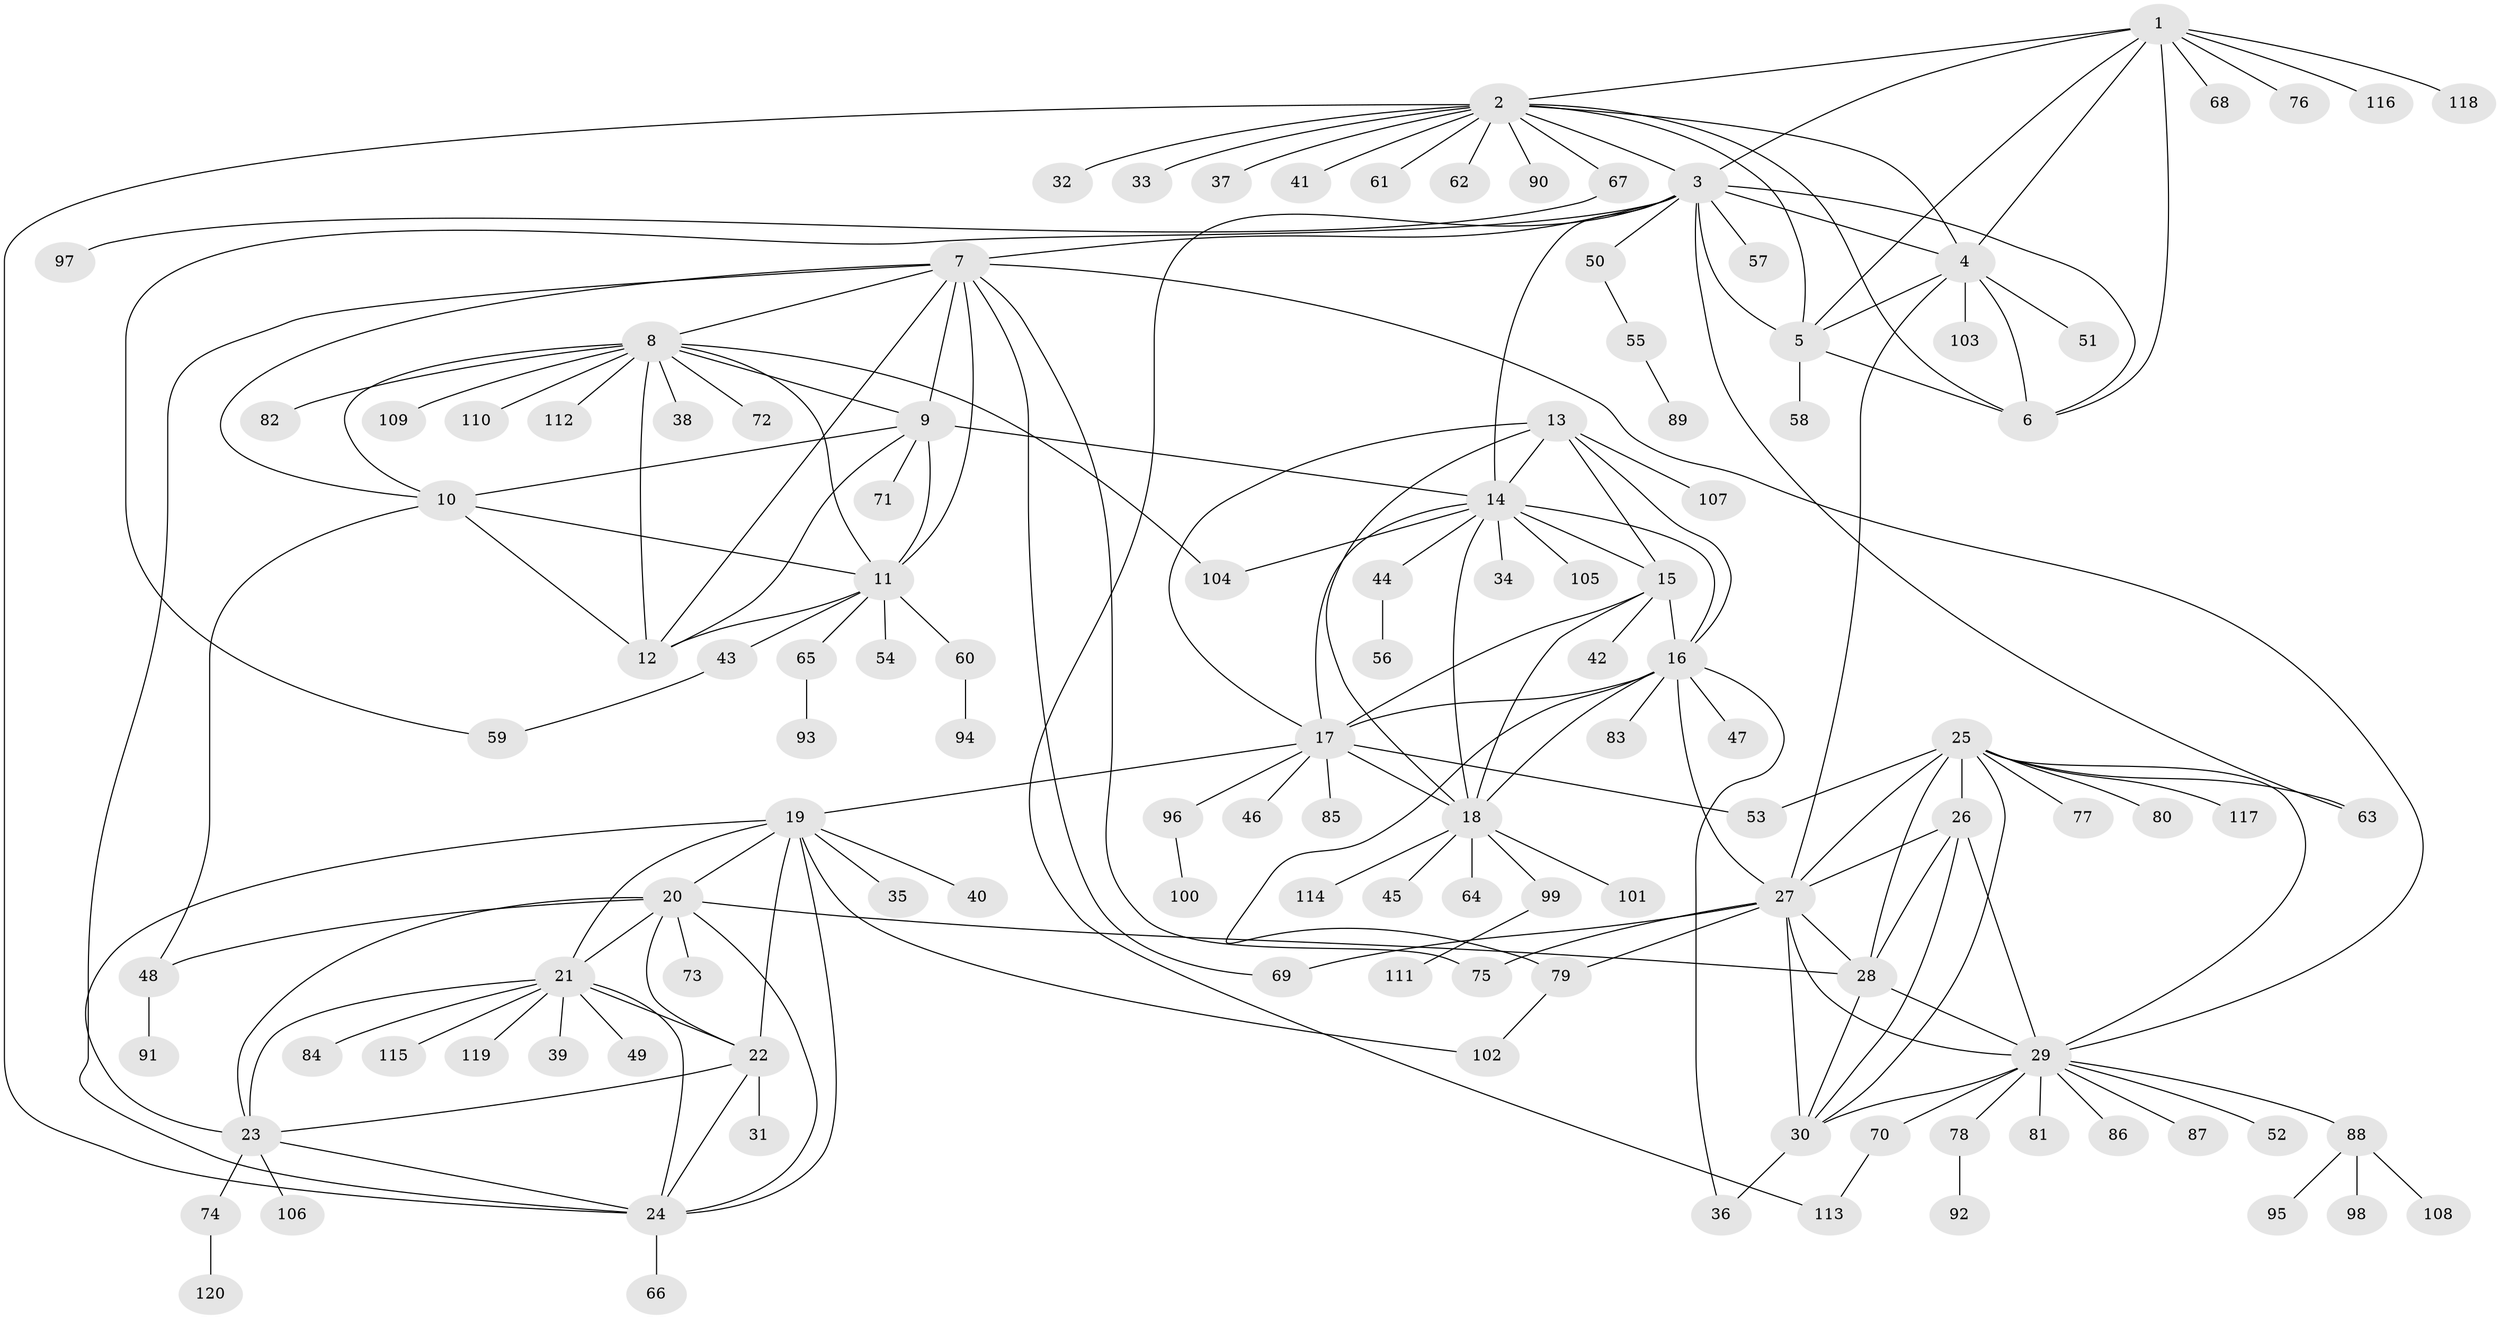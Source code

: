 // Generated by graph-tools (version 1.1) at 2025/26/03/09/25 03:26:36]
// undirected, 120 vertices, 186 edges
graph export_dot {
graph [start="1"]
  node [color=gray90,style=filled];
  1;
  2;
  3;
  4;
  5;
  6;
  7;
  8;
  9;
  10;
  11;
  12;
  13;
  14;
  15;
  16;
  17;
  18;
  19;
  20;
  21;
  22;
  23;
  24;
  25;
  26;
  27;
  28;
  29;
  30;
  31;
  32;
  33;
  34;
  35;
  36;
  37;
  38;
  39;
  40;
  41;
  42;
  43;
  44;
  45;
  46;
  47;
  48;
  49;
  50;
  51;
  52;
  53;
  54;
  55;
  56;
  57;
  58;
  59;
  60;
  61;
  62;
  63;
  64;
  65;
  66;
  67;
  68;
  69;
  70;
  71;
  72;
  73;
  74;
  75;
  76;
  77;
  78;
  79;
  80;
  81;
  82;
  83;
  84;
  85;
  86;
  87;
  88;
  89;
  90;
  91;
  92;
  93;
  94;
  95;
  96;
  97;
  98;
  99;
  100;
  101;
  102;
  103;
  104;
  105;
  106;
  107;
  108;
  109;
  110;
  111;
  112;
  113;
  114;
  115;
  116;
  117;
  118;
  119;
  120;
  1 -- 2;
  1 -- 3;
  1 -- 4;
  1 -- 5;
  1 -- 6;
  1 -- 68;
  1 -- 76;
  1 -- 116;
  1 -- 118;
  2 -- 3;
  2 -- 4;
  2 -- 5;
  2 -- 6;
  2 -- 24;
  2 -- 32;
  2 -- 33;
  2 -- 37;
  2 -- 41;
  2 -- 61;
  2 -- 62;
  2 -- 67;
  2 -- 90;
  3 -- 4;
  3 -- 5;
  3 -- 6;
  3 -- 7;
  3 -- 14;
  3 -- 50;
  3 -- 57;
  3 -- 59;
  3 -- 63;
  3 -- 113;
  4 -- 5;
  4 -- 6;
  4 -- 27;
  4 -- 51;
  4 -- 103;
  5 -- 6;
  5 -- 58;
  7 -- 8;
  7 -- 9;
  7 -- 10;
  7 -- 11;
  7 -- 12;
  7 -- 24;
  7 -- 29;
  7 -- 69;
  7 -- 75;
  8 -- 9;
  8 -- 10;
  8 -- 11;
  8 -- 12;
  8 -- 38;
  8 -- 72;
  8 -- 82;
  8 -- 104;
  8 -- 109;
  8 -- 110;
  8 -- 112;
  9 -- 10;
  9 -- 11;
  9 -- 12;
  9 -- 14;
  9 -- 71;
  10 -- 11;
  10 -- 12;
  10 -- 48;
  11 -- 12;
  11 -- 43;
  11 -- 54;
  11 -- 60;
  11 -- 65;
  13 -- 14;
  13 -- 15;
  13 -- 16;
  13 -- 17;
  13 -- 18;
  13 -- 107;
  14 -- 15;
  14 -- 16;
  14 -- 17;
  14 -- 18;
  14 -- 34;
  14 -- 44;
  14 -- 104;
  14 -- 105;
  15 -- 16;
  15 -- 17;
  15 -- 18;
  15 -- 42;
  16 -- 17;
  16 -- 18;
  16 -- 27;
  16 -- 36;
  16 -- 47;
  16 -- 79;
  16 -- 83;
  17 -- 18;
  17 -- 19;
  17 -- 46;
  17 -- 53;
  17 -- 85;
  17 -- 96;
  18 -- 45;
  18 -- 64;
  18 -- 99;
  18 -- 101;
  18 -- 114;
  19 -- 20;
  19 -- 21;
  19 -- 22;
  19 -- 23;
  19 -- 24;
  19 -- 35;
  19 -- 40;
  19 -- 102;
  20 -- 21;
  20 -- 22;
  20 -- 23;
  20 -- 24;
  20 -- 28;
  20 -- 48;
  20 -- 73;
  21 -- 22;
  21 -- 23;
  21 -- 24;
  21 -- 39;
  21 -- 49;
  21 -- 84;
  21 -- 115;
  21 -- 119;
  22 -- 23;
  22 -- 24;
  22 -- 31;
  23 -- 24;
  23 -- 74;
  23 -- 106;
  24 -- 66;
  25 -- 26;
  25 -- 27;
  25 -- 28;
  25 -- 29;
  25 -- 30;
  25 -- 53;
  25 -- 63;
  25 -- 77;
  25 -- 80;
  25 -- 117;
  26 -- 27;
  26 -- 28;
  26 -- 29;
  26 -- 30;
  27 -- 28;
  27 -- 29;
  27 -- 30;
  27 -- 69;
  27 -- 75;
  27 -- 79;
  28 -- 29;
  28 -- 30;
  29 -- 30;
  29 -- 52;
  29 -- 70;
  29 -- 78;
  29 -- 81;
  29 -- 86;
  29 -- 87;
  29 -- 88;
  30 -- 36;
  43 -- 59;
  44 -- 56;
  48 -- 91;
  50 -- 55;
  55 -- 89;
  60 -- 94;
  65 -- 93;
  67 -- 97;
  70 -- 113;
  74 -- 120;
  78 -- 92;
  79 -- 102;
  88 -- 95;
  88 -- 98;
  88 -- 108;
  96 -- 100;
  99 -- 111;
}
